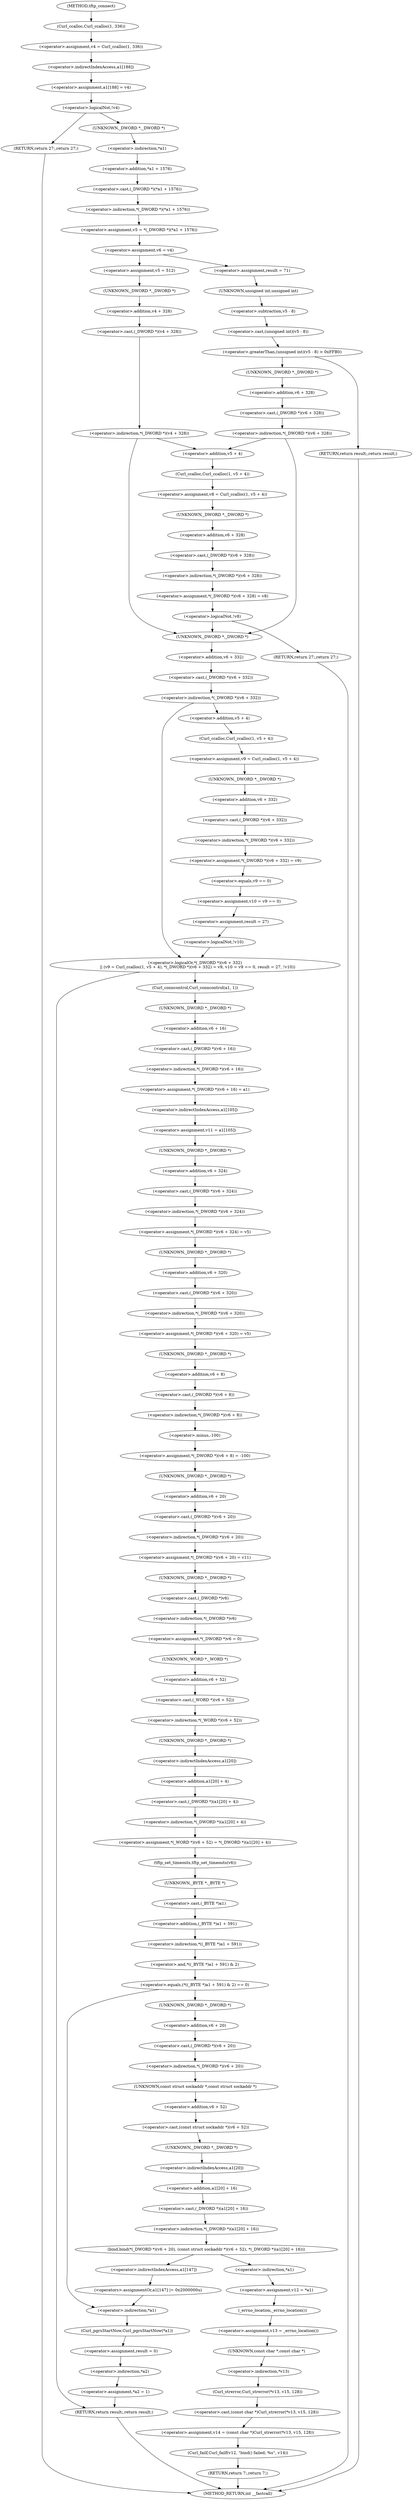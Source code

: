 digraph tftp_connect {  
"1000129" [label = "(<operator>.assignment,v4 = Curl_ccalloc(1, 336))" ]
"1000131" [label = "(Curl_ccalloc,Curl_ccalloc(1, 336))" ]
"1000134" [label = "(<operator>.assignment,a1[188] = v4)" ]
"1000135" [label = "(<operator>.indirectIndexAccess,a1[188])" ]
"1000140" [label = "(<operator>.logicalNot,!v4)" ]
"1000142" [label = "(RETURN,return 27;,return 27;)" ]
"1000144" [label = "(<operator>.assignment,v5 = *(_DWORD *)(*a1 + 1576))" ]
"1000146" [label = "(<operator>.indirection,*(_DWORD *)(*a1 + 1576))" ]
"1000147" [label = "(<operator>.cast,(_DWORD *)(*a1 + 1576))" ]
"1000148" [label = "(UNKNOWN,_DWORD *,_DWORD *)" ]
"1000149" [label = "(<operator>.addition,*a1 + 1576)" ]
"1000150" [label = "(<operator>.indirection,*a1)" ]
"1000153" [label = "(<operator>.assignment,v6 = v4)" ]
"1000159" [label = "(<operator>.assignment,result = 71)" ]
"1000163" [label = "(<operator>.greaterThan,(unsigned int)(v5 - 8) > 0xFFB0)" ]
"1000164" [label = "(<operator>.cast,(unsigned int)(v5 - 8))" ]
"1000165" [label = "(UNKNOWN,unsigned int,unsigned int)" ]
"1000166" [label = "(<operator>.subtraction,v5 - 8)" ]
"1000170" [label = "(RETURN,return result;,return result;)" ]
"1000173" [label = "(<operator>.indirection,*(_DWORD *)(v6 + 328))" ]
"1000174" [label = "(<operator>.cast,(_DWORD *)(v6 + 328))" ]
"1000175" [label = "(UNKNOWN,_DWORD *,_DWORD *)" ]
"1000176" [label = "(<operator>.addition,v6 + 328)" ]
"1000182" [label = "(<operator>.assignment,v5 = 512)" ]
"1000186" [label = "(<operator>.indirection,*(_DWORD *)(v4 + 328))" ]
"1000187" [label = "(<operator>.cast,(_DWORD *)(v4 + 328))" ]
"1000188" [label = "(UNKNOWN,_DWORD *,_DWORD *)" ]
"1000189" [label = "(<operator>.addition,v4 + 328)" ]
"1000193" [label = "(<operator>.assignment,v8 = Curl_ccalloc(1, v5 + 4))" ]
"1000195" [label = "(Curl_ccalloc,Curl_ccalloc(1, v5 + 4))" ]
"1000197" [label = "(<operator>.addition,v5 + 4)" ]
"1000200" [label = "(<operator>.assignment,*(_DWORD *)(v6 + 328) = v8)" ]
"1000201" [label = "(<operator>.indirection,*(_DWORD *)(v6 + 328))" ]
"1000202" [label = "(<operator>.cast,(_DWORD *)(v6 + 328))" ]
"1000203" [label = "(UNKNOWN,_DWORD *,_DWORD *)" ]
"1000204" [label = "(<operator>.addition,v6 + 328)" ]
"1000209" [label = "(<operator>.logicalNot,!v8)" ]
"1000211" [label = "(RETURN,return 27;,return 27;)" ]
"1000215" [label = "(<operator>.logicalOr,*(_DWORD *)(v6 + 332)\n    || (v9 = Curl_ccalloc(1, v5 + 4), *(_DWORD *)(v6 + 332) = v9, v10 = v9 == 0, result = 27, !v10))" ]
"1000216" [label = "(<operator>.indirection,*(_DWORD *)(v6 + 332))" ]
"1000217" [label = "(<operator>.cast,(_DWORD *)(v6 + 332))" ]
"1000218" [label = "(UNKNOWN,_DWORD *,_DWORD *)" ]
"1000219" [label = "(<operator>.addition,v6 + 332)" ]
"1000223" [label = "(<operator>.assignment,v9 = Curl_ccalloc(1, v5 + 4))" ]
"1000225" [label = "(Curl_ccalloc,Curl_ccalloc(1, v5 + 4))" ]
"1000227" [label = "(<operator>.addition,v5 + 4)" ]
"1000231" [label = "(<operator>.assignment,*(_DWORD *)(v6 + 332) = v9)" ]
"1000232" [label = "(<operator>.indirection,*(_DWORD *)(v6 + 332))" ]
"1000233" [label = "(<operator>.cast,(_DWORD *)(v6 + 332))" ]
"1000234" [label = "(UNKNOWN,_DWORD *,_DWORD *)" ]
"1000235" [label = "(<operator>.addition,v6 + 332)" ]
"1000240" [label = "(<operator>.assignment,v10 = v9 == 0)" ]
"1000242" [label = "(<operator>.equals,v9 == 0)" ]
"1000246" [label = "(<operator>.assignment,result = 27)" ]
"1000249" [label = "(<operator>.logicalNot,!v10)" ]
"1000252" [label = "(Curl_conncontrol,Curl_conncontrol(a1, 1))" ]
"1000255" [label = "(<operator>.assignment,*(_DWORD *)(v6 + 16) = a1)" ]
"1000256" [label = "(<operator>.indirection,*(_DWORD *)(v6 + 16))" ]
"1000257" [label = "(<operator>.cast,(_DWORD *)(v6 + 16))" ]
"1000258" [label = "(UNKNOWN,_DWORD *,_DWORD *)" ]
"1000259" [label = "(<operator>.addition,v6 + 16)" ]
"1000263" [label = "(<operator>.assignment,v11 = a1[105])" ]
"1000265" [label = "(<operator>.indirectIndexAccess,a1[105])" ]
"1000268" [label = "(<operator>.assignment,*(_DWORD *)(v6 + 324) = v5)" ]
"1000269" [label = "(<operator>.indirection,*(_DWORD *)(v6 + 324))" ]
"1000270" [label = "(<operator>.cast,(_DWORD *)(v6 + 324))" ]
"1000271" [label = "(UNKNOWN,_DWORD *,_DWORD *)" ]
"1000272" [label = "(<operator>.addition,v6 + 324)" ]
"1000276" [label = "(<operator>.assignment,*(_DWORD *)(v6 + 320) = v5)" ]
"1000277" [label = "(<operator>.indirection,*(_DWORD *)(v6 + 320))" ]
"1000278" [label = "(<operator>.cast,(_DWORD *)(v6 + 320))" ]
"1000279" [label = "(UNKNOWN,_DWORD *,_DWORD *)" ]
"1000280" [label = "(<operator>.addition,v6 + 320)" ]
"1000284" [label = "(<operator>.assignment,*(_DWORD *)(v6 + 8) = -100)" ]
"1000285" [label = "(<operator>.indirection,*(_DWORD *)(v6 + 8))" ]
"1000286" [label = "(<operator>.cast,(_DWORD *)(v6 + 8))" ]
"1000287" [label = "(UNKNOWN,_DWORD *,_DWORD *)" ]
"1000288" [label = "(<operator>.addition,v6 + 8)" ]
"1000291" [label = "(<operator>.minus,-100)" ]
"1000293" [label = "(<operator>.assignment,*(_DWORD *)(v6 + 20) = v11)" ]
"1000294" [label = "(<operator>.indirection,*(_DWORD *)(v6 + 20))" ]
"1000295" [label = "(<operator>.cast,(_DWORD *)(v6 + 20))" ]
"1000296" [label = "(UNKNOWN,_DWORD *,_DWORD *)" ]
"1000297" [label = "(<operator>.addition,v6 + 20)" ]
"1000301" [label = "(<operator>.assignment,*(_DWORD *)v6 = 0)" ]
"1000302" [label = "(<operator>.indirection,*(_DWORD *)v6)" ]
"1000303" [label = "(<operator>.cast,(_DWORD *)v6)" ]
"1000304" [label = "(UNKNOWN,_DWORD *,_DWORD *)" ]
"1000307" [label = "(<operator>.assignment,*(_WORD *)(v6 + 52) = *(_DWORD *)(a1[20] + 4))" ]
"1000308" [label = "(<operator>.indirection,*(_WORD *)(v6 + 52))" ]
"1000309" [label = "(<operator>.cast,(_WORD *)(v6 + 52))" ]
"1000310" [label = "(UNKNOWN,_WORD *,_WORD *)" ]
"1000311" [label = "(<operator>.addition,v6 + 52)" ]
"1000314" [label = "(<operator>.indirection,*(_DWORD *)(a1[20] + 4))" ]
"1000315" [label = "(<operator>.cast,(_DWORD *)(a1[20] + 4))" ]
"1000316" [label = "(UNKNOWN,_DWORD *,_DWORD *)" ]
"1000317" [label = "(<operator>.addition,a1[20] + 4)" ]
"1000318" [label = "(<operator>.indirectIndexAccess,a1[20])" ]
"1000322" [label = "(tftp_set_timeouts,tftp_set_timeouts(v6))" ]
"1000325" [label = "(<operator>.equals,(*((_BYTE *)a1 + 591) & 2) == 0)" ]
"1000326" [label = "(<operator>.and,*((_BYTE *)a1 + 591) & 2)" ]
"1000327" [label = "(<operator>.indirection,*((_BYTE *)a1 + 591))" ]
"1000328" [label = "(<operator>.addition,(_BYTE *)a1 + 591)" ]
"1000329" [label = "(<operator>.cast,(_BYTE *)a1)" ]
"1000330" [label = "(UNKNOWN,_BYTE *,_BYTE *)" ]
"1000337" [label = "(bind,bind(*(_DWORD *)(v6 + 20), (const struct sockaddr *)(v6 + 52), *(_DWORD *)(a1[20] + 16)))" ]
"1000338" [label = "(<operator>.indirection,*(_DWORD *)(v6 + 20))" ]
"1000339" [label = "(<operator>.cast,(_DWORD *)(v6 + 20))" ]
"1000340" [label = "(UNKNOWN,_DWORD *,_DWORD *)" ]
"1000341" [label = "(<operator>.addition,v6 + 20)" ]
"1000344" [label = "(<operator>.cast,(const struct sockaddr *)(v6 + 52))" ]
"1000345" [label = "(UNKNOWN,const struct sockaddr *,const struct sockaddr *)" ]
"1000346" [label = "(<operator>.addition,v6 + 52)" ]
"1000349" [label = "(<operator>.indirection,*(_DWORD *)(a1[20] + 16))" ]
"1000350" [label = "(<operator>.cast,(_DWORD *)(a1[20] + 16))" ]
"1000351" [label = "(UNKNOWN,_DWORD *,_DWORD *)" ]
"1000352" [label = "(<operator>.addition,a1[20] + 16)" ]
"1000353" [label = "(<operator>.indirectIndexAccess,a1[20])" ]
"1000358" [label = "(<operator>.assignment,v12 = *a1)" ]
"1000360" [label = "(<operator>.indirection,*a1)" ]
"1000362" [label = "(<operator>.assignment,v13 = _errno_location())" ]
"1000364" [label = "(_errno_location,_errno_location())" ]
"1000365" [label = "(<operator>.assignment,v14 = (const char *)Curl_strerror(*v13, v15, 128))" ]
"1000367" [label = "(<operator>.cast,(const char *)Curl_strerror(*v13, v15, 128))" ]
"1000368" [label = "(UNKNOWN,const char *,const char *)" ]
"1000369" [label = "(Curl_strerror,Curl_strerror(*v13, v15, 128))" ]
"1000370" [label = "(<operator>.indirection,*v13)" ]
"1000374" [label = "(Curl_failf,Curl_failf(v12, \"bind() failed; %s\", v14))" ]
"1000378" [label = "(RETURN,return 7;,return 7;)" ]
"1000380" [label = "(<operators>.assignmentOr,a1[147] |= 0x2000000u)" ]
"1000381" [label = "(<operator>.indirectIndexAccess,a1[147])" ]
"1000385" [label = "(Curl_pgrsStartNow,Curl_pgrsStartNow(*a1))" ]
"1000386" [label = "(<operator>.indirection,*a1)" ]
"1000388" [label = "(<operator>.assignment,result = 0)" ]
"1000391" [label = "(<operator>.assignment,*a2 = 1)" ]
"1000392" [label = "(<operator>.indirection,*a2)" ]
"1000395" [label = "(RETURN,return result;,return result;)" ]
"1000113" [label = "(METHOD,tftp_connect)" ]
"1000397" [label = "(METHOD_RETURN,int __fastcall)" ]
  "1000129" -> "1000135" 
  "1000131" -> "1000129" 
  "1000134" -> "1000140" 
  "1000135" -> "1000134" 
  "1000140" -> "1000142" 
  "1000140" -> "1000148" 
  "1000142" -> "1000397" 
  "1000144" -> "1000153" 
  "1000146" -> "1000144" 
  "1000147" -> "1000146" 
  "1000148" -> "1000150" 
  "1000149" -> "1000147" 
  "1000150" -> "1000149" 
  "1000153" -> "1000159" 
  "1000153" -> "1000182" 
  "1000159" -> "1000165" 
  "1000163" -> "1000175" 
  "1000163" -> "1000170" 
  "1000164" -> "1000163" 
  "1000165" -> "1000166" 
  "1000166" -> "1000164" 
  "1000170" -> "1000397" 
  "1000173" -> "1000218" 
  "1000173" -> "1000197" 
  "1000174" -> "1000173" 
  "1000175" -> "1000176" 
  "1000176" -> "1000174" 
  "1000182" -> "1000188" 
  "1000186" -> "1000218" 
  "1000186" -> "1000197" 
  "1000187" -> "1000186" 
  "1000188" -> "1000189" 
  "1000189" -> "1000187" 
  "1000193" -> "1000203" 
  "1000195" -> "1000193" 
  "1000197" -> "1000195" 
  "1000200" -> "1000209" 
  "1000201" -> "1000200" 
  "1000202" -> "1000201" 
  "1000203" -> "1000204" 
  "1000204" -> "1000202" 
  "1000209" -> "1000211" 
  "1000209" -> "1000218" 
  "1000211" -> "1000397" 
  "1000215" -> "1000252" 
  "1000215" -> "1000395" 
  "1000216" -> "1000215" 
  "1000216" -> "1000227" 
  "1000217" -> "1000216" 
  "1000218" -> "1000219" 
  "1000219" -> "1000217" 
  "1000223" -> "1000234" 
  "1000225" -> "1000223" 
  "1000227" -> "1000225" 
  "1000231" -> "1000242" 
  "1000232" -> "1000231" 
  "1000233" -> "1000232" 
  "1000234" -> "1000235" 
  "1000235" -> "1000233" 
  "1000240" -> "1000246" 
  "1000242" -> "1000240" 
  "1000246" -> "1000249" 
  "1000249" -> "1000215" 
  "1000252" -> "1000258" 
  "1000255" -> "1000265" 
  "1000256" -> "1000255" 
  "1000257" -> "1000256" 
  "1000258" -> "1000259" 
  "1000259" -> "1000257" 
  "1000263" -> "1000271" 
  "1000265" -> "1000263" 
  "1000268" -> "1000279" 
  "1000269" -> "1000268" 
  "1000270" -> "1000269" 
  "1000271" -> "1000272" 
  "1000272" -> "1000270" 
  "1000276" -> "1000287" 
  "1000277" -> "1000276" 
  "1000278" -> "1000277" 
  "1000279" -> "1000280" 
  "1000280" -> "1000278" 
  "1000284" -> "1000296" 
  "1000285" -> "1000291" 
  "1000286" -> "1000285" 
  "1000287" -> "1000288" 
  "1000288" -> "1000286" 
  "1000291" -> "1000284" 
  "1000293" -> "1000304" 
  "1000294" -> "1000293" 
  "1000295" -> "1000294" 
  "1000296" -> "1000297" 
  "1000297" -> "1000295" 
  "1000301" -> "1000310" 
  "1000302" -> "1000301" 
  "1000303" -> "1000302" 
  "1000304" -> "1000303" 
  "1000307" -> "1000322" 
  "1000308" -> "1000316" 
  "1000309" -> "1000308" 
  "1000310" -> "1000311" 
  "1000311" -> "1000309" 
  "1000314" -> "1000307" 
  "1000315" -> "1000314" 
  "1000316" -> "1000318" 
  "1000317" -> "1000315" 
  "1000318" -> "1000317" 
  "1000322" -> "1000330" 
  "1000325" -> "1000340" 
  "1000325" -> "1000386" 
  "1000326" -> "1000325" 
  "1000327" -> "1000326" 
  "1000328" -> "1000327" 
  "1000329" -> "1000328" 
  "1000330" -> "1000329" 
  "1000337" -> "1000360" 
  "1000337" -> "1000381" 
  "1000338" -> "1000345" 
  "1000339" -> "1000338" 
  "1000340" -> "1000341" 
  "1000341" -> "1000339" 
  "1000344" -> "1000351" 
  "1000345" -> "1000346" 
  "1000346" -> "1000344" 
  "1000349" -> "1000337" 
  "1000350" -> "1000349" 
  "1000351" -> "1000353" 
  "1000352" -> "1000350" 
  "1000353" -> "1000352" 
  "1000358" -> "1000364" 
  "1000360" -> "1000358" 
  "1000362" -> "1000368" 
  "1000364" -> "1000362" 
  "1000365" -> "1000374" 
  "1000367" -> "1000365" 
  "1000368" -> "1000370" 
  "1000369" -> "1000367" 
  "1000370" -> "1000369" 
  "1000374" -> "1000378" 
  "1000378" -> "1000397" 
  "1000380" -> "1000386" 
  "1000381" -> "1000380" 
  "1000385" -> "1000388" 
  "1000386" -> "1000385" 
  "1000388" -> "1000392" 
  "1000391" -> "1000395" 
  "1000392" -> "1000391" 
  "1000395" -> "1000397" 
  "1000113" -> "1000131" 
}

